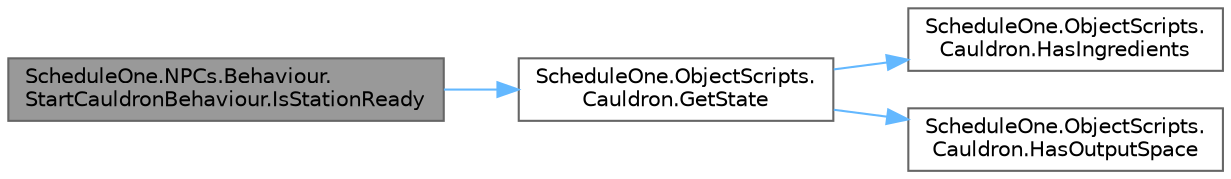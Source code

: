 digraph "ScheduleOne.NPCs.Behaviour.StartCauldronBehaviour.IsStationReady"
{
 // LATEX_PDF_SIZE
  bgcolor="transparent";
  edge [fontname=Helvetica,fontsize=10,labelfontname=Helvetica,labelfontsize=10];
  node [fontname=Helvetica,fontsize=10,shape=box,height=0.2,width=0.4];
  rankdir="LR";
  Node1 [id="Node000001",label="ScheduleOne.NPCs.Behaviour.\lStartCauldronBehaviour.IsStationReady",height=0.2,width=0.4,color="gray40", fillcolor="grey60", style="filled", fontcolor="black",tooltip=" "];
  Node1 -> Node2 [id="edge1_Node000001_Node000002",color="steelblue1",style="solid",tooltip=" "];
  Node2 [id="Node000002",label="ScheduleOne.ObjectScripts.\lCauldron.GetState",height=0.2,width=0.4,color="grey40", fillcolor="white", style="filled",URL="$class_schedule_one_1_1_object_scripts_1_1_cauldron.html#ad0571fddb02384e8f5e6d9cb3cc1b4c5",tooltip=" "];
  Node2 -> Node3 [id="edge2_Node000002_Node000003",color="steelblue1",style="solid",tooltip=" "];
  Node3 [id="Node000003",label="ScheduleOne.ObjectScripts.\lCauldron.HasIngredients",height=0.2,width=0.4,color="grey40", fillcolor="white", style="filled",URL="$class_schedule_one_1_1_object_scripts_1_1_cauldron.html#a76bbafabd0ef85ea4286d632a0d7dc63",tooltip=" "];
  Node2 -> Node4 [id="edge3_Node000002_Node000004",color="steelblue1",style="solid",tooltip=" "];
  Node4 [id="Node000004",label="ScheduleOne.ObjectScripts.\lCauldron.HasOutputSpace",height=0.2,width=0.4,color="grey40", fillcolor="white", style="filled",URL="$class_schedule_one_1_1_object_scripts_1_1_cauldron.html#a430ffa99eae7339065a9c2c93a284754",tooltip=" "];
}
